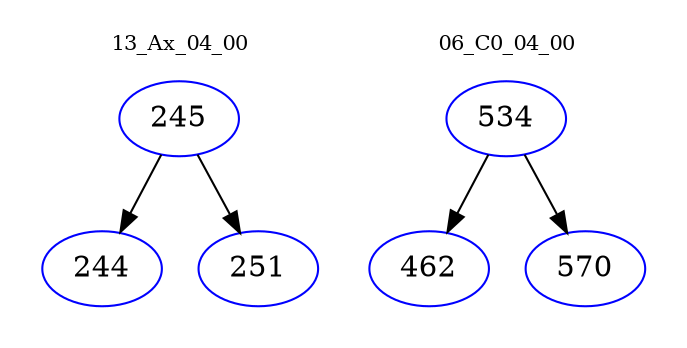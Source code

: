digraph{
subgraph cluster_0 {
color = white
label = "13_Ax_04_00";
fontsize=10;
T0_245 [label="245", color="blue"]
T0_245 -> T0_244 [color="black"]
T0_244 [label="244", color="blue"]
T0_245 -> T0_251 [color="black"]
T0_251 [label="251", color="blue"]
}
subgraph cluster_1 {
color = white
label = "06_C0_04_00";
fontsize=10;
T1_534 [label="534", color="blue"]
T1_534 -> T1_462 [color="black"]
T1_462 [label="462", color="blue"]
T1_534 -> T1_570 [color="black"]
T1_570 [label="570", color="blue"]
}
}
